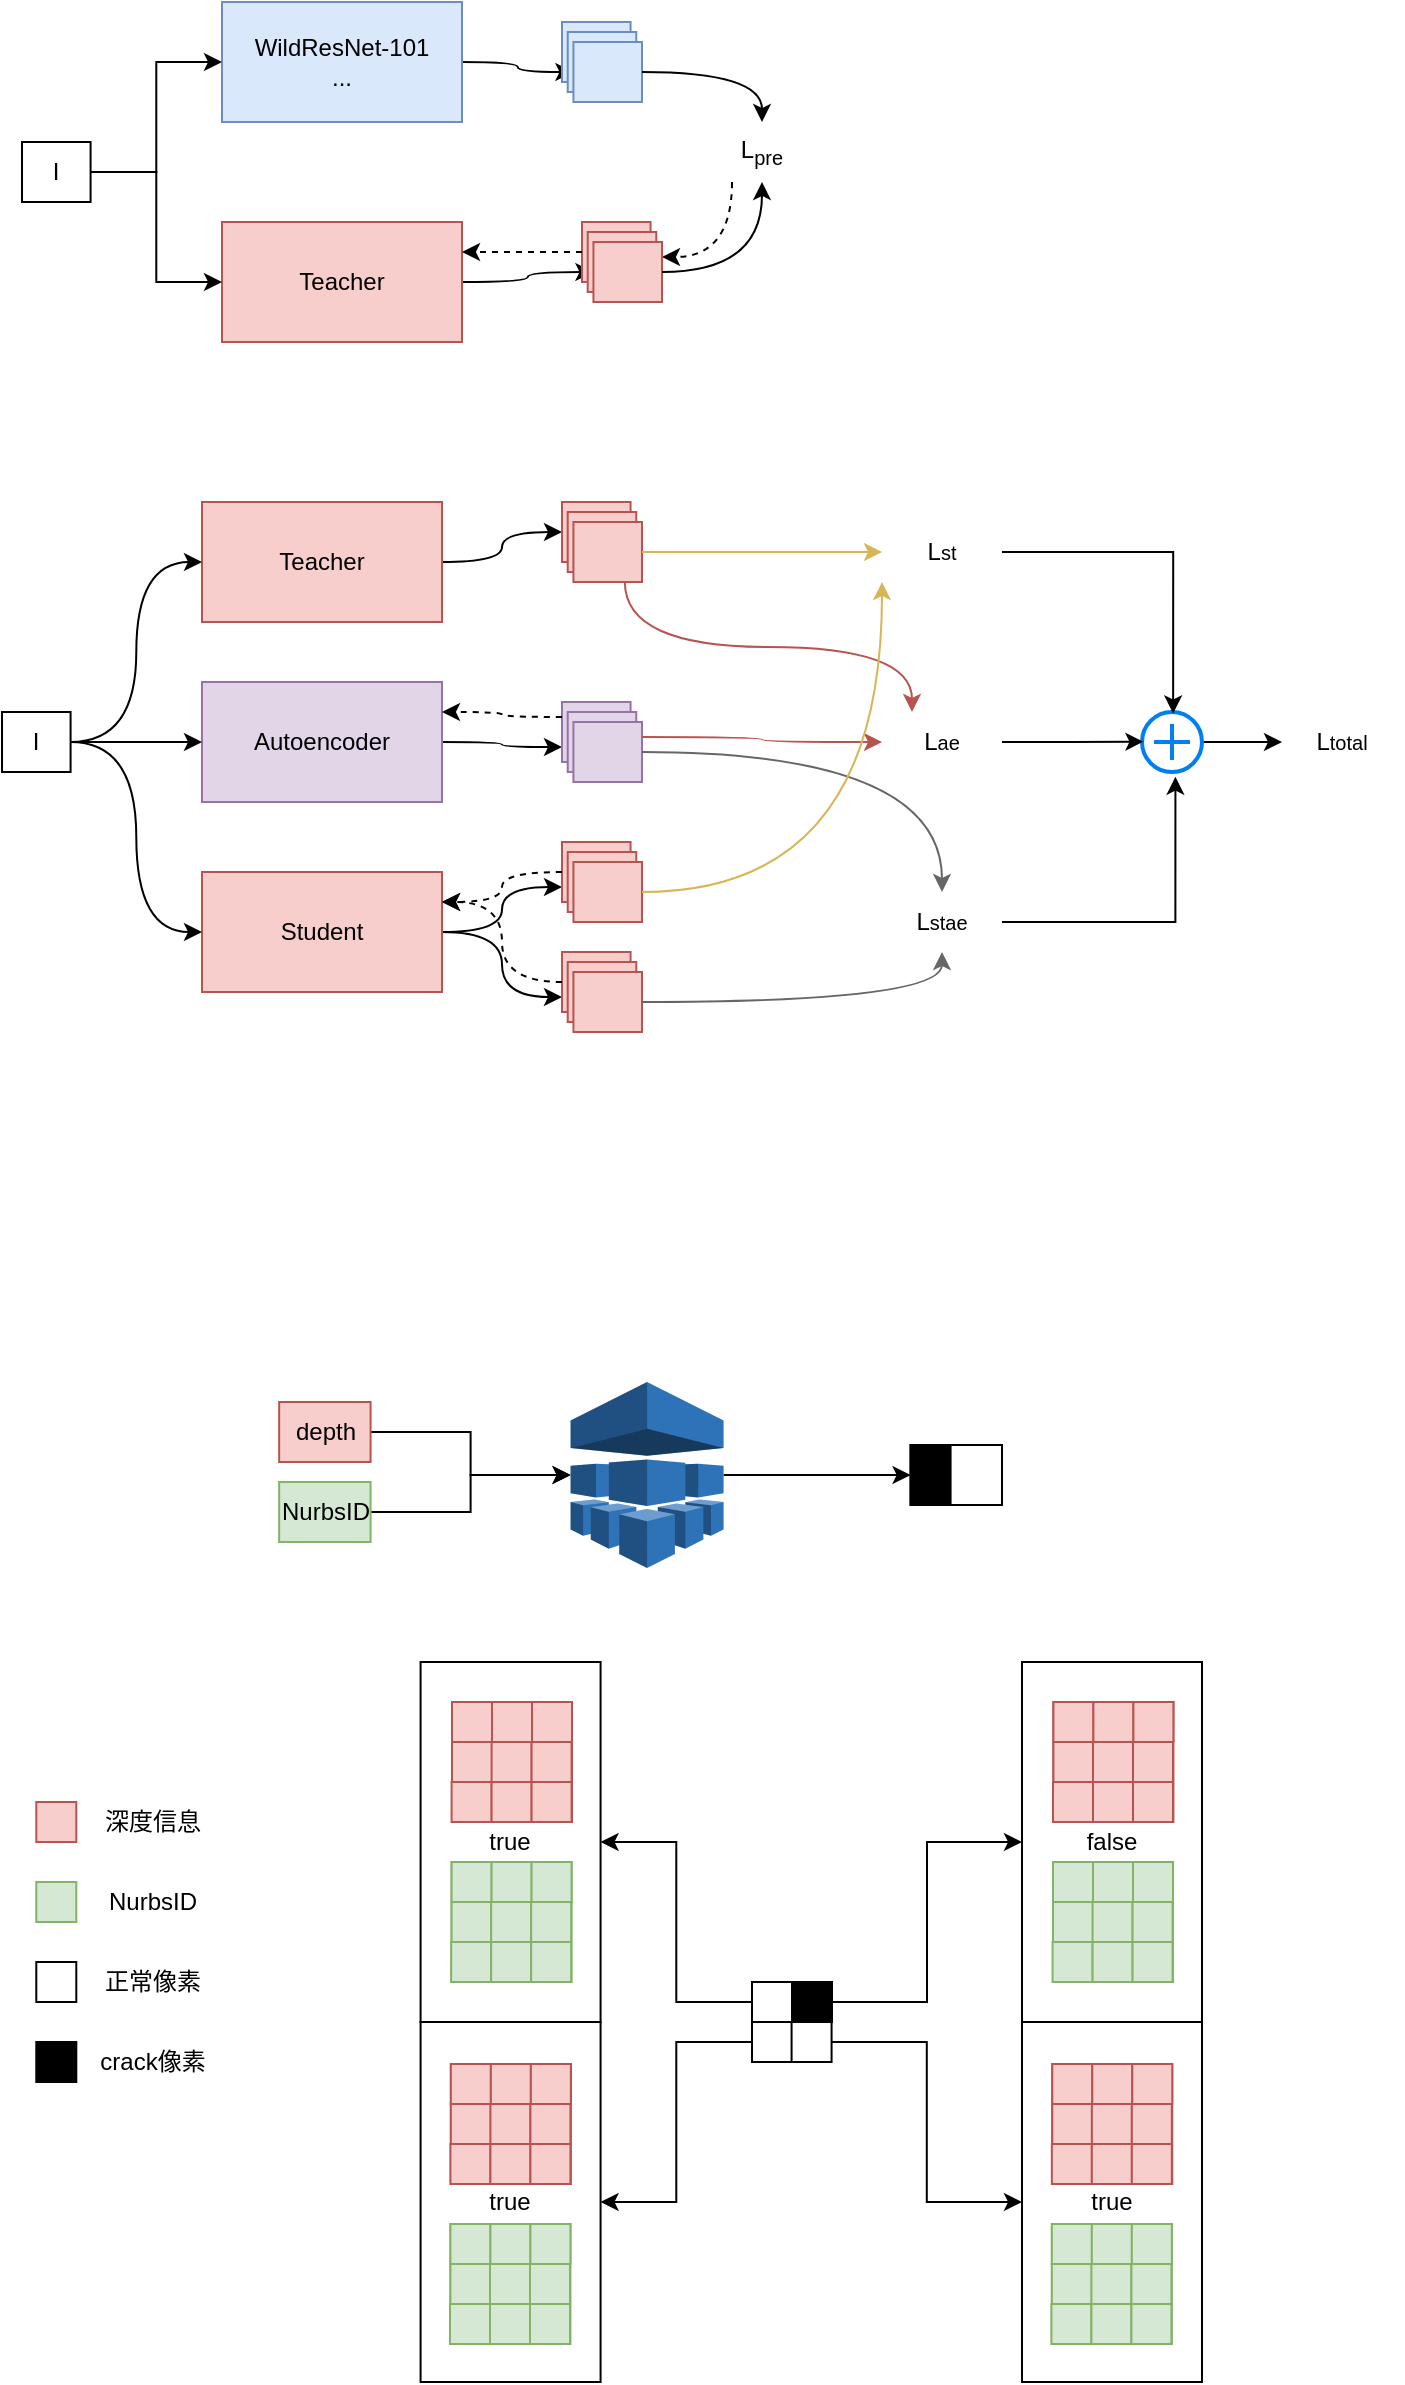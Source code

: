 <mxfile version="24.7.5">
  <diagram name="第 1 页" id="3Ep31RJp3vlBfozrUrYt">
    <mxGraphModel dx="1209" dy="681" grid="1" gridSize="10" guides="1" tooltips="1" connect="1" arrows="1" fold="1" page="1" pageScale="1" pageWidth="827" pageHeight="1169" math="0" shadow="0">
      <root>
        <mxCell id="0" />
        <mxCell id="1" parent="0" />
        <mxCell id="O3HgVME_zuuWC6tg6e7_-14" value="" style="edgeStyle=orthogonalEdgeStyle;rounded=0;orthogonalLoop=1;jettySize=auto;html=1;curved=1;" parent="1" source="O3HgVME_zuuWC6tg6e7_-1" target="O3HgVME_zuuWC6tg6e7_-12" edge="1">
          <mxGeometry relative="1" as="geometry" />
        </mxCell>
        <mxCell id="O3HgVME_zuuWC6tg6e7_-1" value="Teacher" style="rounded=0;whiteSpace=wrap;html=1;fillColor=#f8cecc;strokeColor=#b85450;" parent="1" vertex="1">
          <mxGeometry x="160" y="200" width="120" height="60" as="geometry" />
        </mxCell>
        <mxCell id="O3HgVME_zuuWC6tg6e7_-13" value="" style="edgeStyle=orthogonalEdgeStyle;rounded=0;orthogonalLoop=1;jettySize=auto;html=1;curved=1;" parent="1" source="O3HgVME_zuuWC6tg6e7_-2" target="O3HgVME_zuuWC6tg6e7_-7" edge="1">
          <mxGeometry relative="1" as="geometry" />
        </mxCell>
        <mxCell id="O3HgVME_zuuWC6tg6e7_-2" value="WildResNet-101&lt;div&gt;...&lt;/div&gt;" style="rounded=0;whiteSpace=wrap;html=1;fillColor=#dae8fc;strokeColor=#6c8ebf;" parent="1" vertex="1">
          <mxGeometry x="160" y="90" width="120" height="60" as="geometry" />
        </mxCell>
        <mxCell id="O3HgVME_zuuWC6tg6e7_-17" style="edgeStyle=orthogonalEdgeStyle;rounded=0;orthogonalLoop=1;jettySize=auto;html=1;exitX=0.25;exitY=1;exitDx=0;exitDy=0;entryX=1;entryY=0.25;entryDx=0;entryDy=0;curved=1;dashed=1;" parent="1" source="O3HgVME_zuuWC6tg6e7_-3" target="O3HgVME_zuuWC6tg6e7_-12" edge="1">
          <mxGeometry relative="1" as="geometry" />
        </mxCell>
        <mxCell id="O3HgVME_zuuWC6tg6e7_-3" value="L&lt;sub&gt;pre&lt;/sub&gt;" style="text;html=1;align=center;verticalAlign=middle;whiteSpace=wrap;rounded=0;" parent="1" vertex="1">
          <mxGeometry x="400" y="150" width="60" height="30" as="geometry" />
        </mxCell>
        <mxCell id="O3HgVME_zuuWC6tg6e7_-8" value="" style="group;" parent="1" vertex="1" connectable="0">
          <mxGeometry x="330" y="100" width="40" height="40" as="geometry" />
        </mxCell>
        <mxCell id="O3HgVME_zuuWC6tg6e7_-5" value="" style="rounded=0;whiteSpace=wrap;html=1;fillColor=#dae8fc;strokeColor=#6c8ebf;" parent="O3HgVME_zuuWC6tg6e7_-8" vertex="1">
          <mxGeometry width="34.286" height="30" as="geometry" />
        </mxCell>
        <mxCell id="O3HgVME_zuuWC6tg6e7_-6" value="" style="rounded=0;whiteSpace=wrap;html=1;fillColor=#dae8fc;strokeColor=#6c8ebf;" parent="O3HgVME_zuuWC6tg6e7_-8" vertex="1">
          <mxGeometry x="2.857" y="5" width="34.286" height="30" as="geometry" />
        </mxCell>
        <mxCell id="O3HgVME_zuuWC6tg6e7_-7" value="" style="rounded=0;whiteSpace=wrap;html=1;fillColor=#dae8fc;strokeColor=#6c8ebf;" parent="O3HgVME_zuuWC6tg6e7_-8" vertex="1">
          <mxGeometry x="5.714" y="10" width="34.286" height="30" as="geometry" />
        </mxCell>
        <mxCell id="O3HgVME_zuuWC6tg6e7_-9" value="" style="group;" parent="1" vertex="1" connectable="0">
          <mxGeometry x="340" y="200" width="40" height="40" as="geometry" />
        </mxCell>
        <mxCell id="O3HgVME_zuuWC6tg6e7_-10" value="" style="rounded=0;whiteSpace=wrap;html=1;fillColor=#f8cecc;strokeColor=#b85450;" parent="O3HgVME_zuuWC6tg6e7_-9" vertex="1">
          <mxGeometry width="34.286" height="30" as="geometry" />
        </mxCell>
        <mxCell id="O3HgVME_zuuWC6tg6e7_-11" value="" style="rounded=0;whiteSpace=wrap;html=1;fillColor=#f8cecc;strokeColor=#b85450;" parent="O3HgVME_zuuWC6tg6e7_-9" vertex="1">
          <mxGeometry x="2.857" y="5" width="34.286" height="30" as="geometry" />
        </mxCell>
        <mxCell id="O3HgVME_zuuWC6tg6e7_-12" value="" style="rounded=0;whiteSpace=wrap;html=1;fillColor=#f8cecc;strokeColor=#b85450;" parent="O3HgVME_zuuWC6tg6e7_-9" vertex="1">
          <mxGeometry x="5.714" y="10" width="34.286" height="30" as="geometry" />
        </mxCell>
        <mxCell id="O3HgVME_zuuWC6tg6e7_-15" style="edgeStyle=orthogonalEdgeStyle;rounded=0;orthogonalLoop=1;jettySize=auto;html=1;exitX=1;exitY=0.5;exitDx=0;exitDy=0;curved=1;" parent="1" source="O3HgVME_zuuWC6tg6e7_-7" target="O3HgVME_zuuWC6tg6e7_-3" edge="1">
          <mxGeometry relative="1" as="geometry" />
        </mxCell>
        <mxCell id="O3HgVME_zuuWC6tg6e7_-16" style="edgeStyle=orthogonalEdgeStyle;rounded=0;orthogonalLoop=1;jettySize=auto;html=1;exitX=1;exitY=0.5;exitDx=0;exitDy=0;entryX=0.5;entryY=1;entryDx=0;entryDy=0;curved=1;" parent="1" source="O3HgVME_zuuWC6tg6e7_-12" target="O3HgVME_zuuWC6tg6e7_-3" edge="1">
          <mxGeometry relative="1" as="geometry" />
        </mxCell>
        <mxCell id="O3HgVME_zuuWC6tg6e7_-18" style="edgeStyle=orthogonalEdgeStyle;rounded=0;orthogonalLoop=1;jettySize=auto;html=1;entryX=1;entryY=0.25;entryDx=0;entryDy=0;dashed=1;" parent="1" source="O3HgVME_zuuWC6tg6e7_-10" target="O3HgVME_zuuWC6tg6e7_-1" edge="1">
          <mxGeometry relative="1" as="geometry" />
        </mxCell>
        <mxCell id="O3HgVME_zuuWC6tg6e7_-54" style="edgeStyle=orthogonalEdgeStyle;rounded=0;orthogonalLoop=1;jettySize=auto;html=1;entryX=0;entryY=0.5;entryDx=0;entryDy=0;curved=1;" parent="1" source="O3HgVME_zuuWC6tg6e7_-19" target="O3HgVME_zuuWC6tg6e7_-47" edge="1">
          <mxGeometry relative="1" as="geometry" />
        </mxCell>
        <mxCell id="O3HgVME_zuuWC6tg6e7_-19" value="Teacher" style="rounded=0;whiteSpace=wrap;html=1;fillColor=#f8cecc;strokeColor=#b85450;" parent="1" vertex="1">
          <mxGeometry x="150" y="340" width="120" height="60" as="geometry" />
        </mxCell>
        <mxCell id="O3HgVME_zuuWC6tg6e7_-40" style="edgeStyle=orthogonalEdgeStyle;rounded=0;orthogonalLoop=1;jettySize=auto;html=1;exitX=1;exitY=0.5;exitDx=0;exitDy=0;entryX=0;entryY=0.75;entryDx=0;entryDy=0;curved=1;" parent="1" source="O3HgVME_zuuWC6tg6e7_-20" target="O3HgVME_zuuWC6tg6e7_-35" edge="1">
          <mxGeometry relative="1" as="geometry" />
        </mxCell>
        <mxCell id="O3HgVME_zuuWC6tg6e7_-41" style="edgeStyle=orthogonalEdgeStyle;rounded=0;orthogonalLoop=1;jettySize=auto;html=1;entryX=0;entryY=0.75;entryDx=0;entryDy=0;curved=1;" parent="1" source="O3HgVME_zuuWC6tg6e7_-20" target="O3HgVME_zuuWC6tg6e7_-31" edge="1">
          <mxGeometry relative="1" as="geometry" />
        </mxCell>
        <mxCell id="O3HgVME_zuuWC6tg6e7_-20" value="Student" style="rounded=0;whiteSpace=wrap;html=1;fillColor=#f8cecc;strokeColor=#b85450;" parent="1" vertex="1">
          <mxGeometry x="150" y="525" width="120" height="60" as="geometry" />
        </mxCell>
        <mxCell id="O3HgVME_zuuWC6tg6e7_-53" style="edgeStyle=orthogonalEdgeStyle;rounded=0;orthogonalLoop=1;jettySize=auto;html=1;exitX=1;exitY=0.5;exitDx=0;exitDy=0;entryX=0;entryY=0.75;entryDx=0;entryDy=0;curved=1;" parent="1" source="O3HgVME_zuuWC6tg6e7_-21" target="O3HgVME_zuuWC6tg6e7_-43" edge="1">
          <mxGeometry relative="1" as="geometry" />
        </mxCell>
        <mxCell id="O3HgVME_zuuWC6tg6e7_-21" value="Autoencoder" style="rounded=0;whiteSpace=wrap;html=1;fillColor=#e1d5e7;strokeColor=#9673a6;" parent="1" vertex="1">
          <mxGeometry x="150" y="430" width="120" height="60" as="geometry" />
        </mxCell>
        <mxCell id="O3HgVME_zuuWC6tg6e7_-67" value="" style="edgeStyle=orthogonalEdgeStyle;rounded=0;orthogonalLoop=1;jettySize=auto;html=1;" parent="1" source="O3HgVME_zuuWC6tg6e7_-22" target="O3HgVME_zuuWC6tg6e7_-66" edge="1">
          <mxGeometry relative="1" as="geometry" />
        </mxCell>
        <mxCell id="O3HgVME_zuuWC6tg6e7_-22" value="" style="html=1;verticalLabelPosition=bottom;align=center;labelBackgroundColor=#ffffff;verticalAlign=top;strokeWidth=2;strokeColor=#0080F0;shadow=0;dashed=0;shape=mxgraph.ios7.icons.add;" parent="1" vertex="1">
          <mxGeometry x="620" y="445" width="30" height="30" as="geometry" />
        </mxCell>
        <mxCell id="O3HgVME_zuuWC6tg6e7_-24" style="edgeStyle=orthogonalEdgeStyle;rounded=0;orthogonalLoop=1;jettySize=auto;html=1;exitX=1;exitY=0.5;exitDx=0;exitDy=0;entryX=0;entryY=0.5;entryDx=0;entryDy=0;" parent="1" source="O3HgVME_zuuWC6tg6e7_-23" target="O3HgVME_zuuWC6tg6e7_-2" edge="1">
          <mxGeometry relative="1" as="geometry" />
        </mxCell>
        <mxCell id="O3HgVME_zuuWC6tg6e7_-25" style="edgeStyle=orthogonalEdgeStyle;rounded=0;orthogonalLoop=1;jettySize=auto;html=1;entryX=0;entryY=0.5;entryDx=0;entryDy=0;" parent="1" source="O3HgVME_zuuWC6tg6e7_-23" target="O3HgVME_zuuWC6tg6e7_-1" edge="1">
          <mxGeometry relative="1" as="geometry" />
        </mxCell>
        <mxCell id="O3HgVME_zuuWC6tg6e7_-23" value="I" style="rounded=0;whiteSpace=wrap;html=1;" parent="1" vertex="1">
          <mxGeometry x="60.004" y="160" width="34.286" height="30" as="geometry" />
        </mxCell>
        <mxCell id="O3HgVME_zuuWC6tg6e7_-27" style="edgeStyle=orthogonalEdgeStyle;rounded=0;orthogonalLoop=1;jettySize=auto;html=1;entryX=0;entryY=0.5;entryDx=0;entryDy=0;curved=1;" parent="1" source="O3HgVME_zuuWC6tg6e7_-26" target="O3HgVME_zuuWC6tg6e7_-21" edge="1">
          <mxGeometry relative="1" as="geometry" />
        </mxCell>
        <mxCell id="O3HgVME_zuuWC6tg6e7_-28" style="edgeStyle=orthogonalEdgeStyle;rounded=0;orthogonalLoop=1;jettySize=auto;html=1;entryX=0;entryY=0.5;entryDx=0;entryDy=0;curved=1;" parent="1" source="O3HgVME_zuuWC6tg6e7_-26" target="O3HgVME_zuuWC6tg6e7_-19" edge="1">
          <mxGeometry relative="1" as="geometry" />
        </mxCell>
        <mxCell id="O3HgVME_zuuWC6tg6e7_-29" style="edgeStyle=orthogonalEdgeStyle;rounded=0;orthogonalLoop=1;jettySize=auto;html=1;entryX=0;entryY=0.5;entryDx=0;entryDy=0;curved=1;" parent="1" source="O3HgVME_zuuWC6tg6e7_-26" target="O3HgVME_zuuWC6tg6e7_-20" edge="1">
          <mxGeometry relative="1" as="geometry" />
        </mxCell>
        <mxCell id="O3HgVME_zuuWC6tg6e7_-26" value="I" style="rounded=0;whiteSpace=wrap;html=1;" parent="1" vertex="1">
          <mxGeometry x="50.004" y="445" width="34.286" height="30" as="geometry" />
        </mxCell>
        <mxCell id="O3HgVME_zuuWC6tg6e7_-30" value="" style="group;" parent="1" vertex="1" connectable="0">
          <mxGeometry x="330" y="565" width="40" height="40" as="geometry" />
        </mxCell>
        <mxCell id="O3HgVME_zuuWC6tg6e7_-31" value="" style="rounded=0;whiteSpace=wrap;html=1;fillColor=#f8cecc;strokeColor=#b85450;" parent="O3HgVME_zuuWC6tg6e7_-30" vertex="1">
          <mxGeometry width="34.286" height="30" as="geometry" />
        </mxCell>
        <mxCell id="O3HgVME_zuuWC6tg6e7_-32" value="" style="rounded=0;whiteSpace=wrap;html=1;fillColor=#f8cecc;strokeColor=#b85450;" parent="O3HgVME_zuuWC6tg6e7_-30" vertex="1">
          <mxGeometry x="2.857" y="5" width="34.286" height="30" as="geometry" />
        </mxCell>
        <mxCell id="O3HgVME_zuuWC6tg6e7_-33" value="" style="rounded=0;whiteSpace=wrap;html=1;fillColor=#f8cecc;strokeColor=#b85450;" parent="O3HgVME_zuuWC6tg6e7_-30" vertex="1">
          <mxGeometry x="5.714" y="10" width="34.286" height="30" as="geometry" />
        </mxCell>
        <mxCell id="O3HgVME_zuuWC6tg6e7_-34" value="" style="group;" parent="1" vertex="1" connectable="0">
          <mxGeometry x="330" y="510" width="40" height="40" as="geometry" />
        </mxCell>
        <mxCell id="O3HgVME_zuuWC6tg6e7_-35" value="" style="rounded=0;whiteSpace=wrap;html=1;fillColor=#f8cecc;strokeColor=#b85450;" parent="O3HgVME_zuuWC6tg6e7_-34" vertex="1">
          <mxGeometry width="34.286" height="30" as="geometry" />
        </mxCell>
        <mxCell id="O3HgVME_zuuWC6tg6e7_-36" value="" style="rounded=0;whiteSpace=wrap;html=1;fillColor=#f8cecc;strokeColor=#b85450;" parent="O3HgVME_zuuWC6tg6e7_-34" vertex="1">
          <mxGeometry x="2.857" y="5" width="34.286" height="30" as="geometry" />
        </mxCell>
        <mxCell id="O3HgVME_zuuWC6tg6e7_-37" value="" style="rounded=0;whiteSpace=wrap;html=1;fillColor=#f8cecc;strokeColor=#b85450;" parent="O3HgVME_zuuWC6tg6e7_-34" vertex="1">
          <mxGeometry x="5.714" y="10" width="34.286" height="30" as="geometry" />
        </mxCell>
        <mxCell id="O3HgVME_zuuWC6tg6e7_-38" style="edgeStyle=orthogonalEdgeStyle;rounded=0;orthogonalLoop=1;jettySize=auto;html=1;exitX=0;exitY=0.5;exitDx=0;exitDy=0;entryX=1;entryY=0.25;entryDx=0;entryDy=0;curved=1;dashed=1;" parent="1" source="O3HgVME_zuuWC6tg6e7_-35" target="O3HgVME_zuuWC6tg6e7_-20" edge="1">
          <mxGeometry relative="1" as="geometry" />
        </mxCell>
        <mxCell id="O3HgVME_zuuWC6tg6e7_-39" style="edgeStyle=orthogonalEdgeStyle;rounded=0;orthogonalLoop=1;jettySize=auto;html=1;exitX=0;exitY=0.5;exitDx=0;exitDy=0;entryX=1;entryY=0.25;entryDx=0;entryDy=0;curved=1;dashed=1;" parent="1" source="O3HgVME_zuuWC6tg6e7_-31" target="O3HgVME_zuuWC6tg6e7_-20" edge="1">
          <mxGeometry relative="1" as="geometry" />
        </mxCell>
        <mxCell id="O3HgVME_zuuWC6tg6e7_-42" value="" style="group;" parent="1" vertex="1" connectable="0">
          <mxGeometry x="330" y="440" width="40" height="40" as="geometry" />
        </mxCell>
        <mxCell id="O3HgVME_zuuWC6tg6e7_-43" value="" style="rounded=0;whiteSpace=wrap;html=1;fillColor=#e1d5e7;strokeColor=#9673a6;" parent="O3HgVME_zuuWC6tg6e7_-42" vertex="1">
          <mxGeometry width="34.286" height="30" as="geometry" />
        </mxCell>
        <mxCell id="O3HgVME_zuuWC6tg6e7_-44" value="" style="rounded=0;whiteSpace=wrap;html=1;fillColor=#e1d5e7;strokeColor=#9673a6;" parent="O3HgVME_zuuWC6tg6e7_-42" vertex="1">
          <mxGeometry x="2.857" y="5" width="34.286" height="30" as="geometry" />
        </mxCell>
        <mxCell id="O3HgVME_zuuWC6tg6e7_-45" value="" style="rounded=0;whiteSpace=wrap;html=1;fillColor=#e1d5e7;strokeColor=#9673a6;" parent="O3HgVME_zuuWC6tg6e7_-42" vertex="1">
          <mxGeometry x="5.714" y="10" width="34.286" height="30" as="geometry" />
        </mxCell>
        <mxCell id="O3HgVME_zuuWC6tg6e7_-46" value="" style="group;" parent="1" vertex="1" connectable="0">
          <mxGeometry x="330" y="340" width="40" height="40" as="geometry" />
        </mxCell>
        <mxCell id="O3HgVME_zuuWC6tg6e7_-47" value="" style="rounded=0;whiteSpace=wrap;html=1;fillColor=#f8cecc;strokeColor=#b85450;" parent="O3HgVME_zuuWC6tg6e7_-46" vertex="1">
          <mxGeometry width="34.286" height="30" as="geometry" />
        </mxCell>
        <mxCell id="O3HgVME_zuuWC6tg6e7_-48" value="" style="rounded=0;whiteSpace=wrap;html=1;fillColor=#f8cecc;strokeColor=#b85450;" parent="O3HgVME_zuuWC6tg6e7_-46" vertex="1">
          <mxGeometry x="2.857" y="5" width="34.286" height="30" as="geometry" />
        </mxCell>
        <mxCell id="O3HgVME_zuuWC6tg6e7_-49" value="" style="rounded=0;whiteSpace=wrap;html=1;fillColor=#f8cecc;strokeColor=#b85450;" parent="O3HgVME_zuuWC6tg6e7_-46" vertex="1">
          <mxGeometry x="5.714" y="10" width="34.286" height="30" as="geometry" />
        </mxCell>
        <mxCell id="O3HgVME_zuuWC6tg6e7_-51" value="L&lt;span style=&quot;font-size: 10px;&quot;&gt;st&lt;/span&gt;" style="text;html=1;align=center;verticalAlign=middle;whiteSpace=wrap;rounded=0;" parent="1" vertex="1">
          <mxGeometry x="490" y="350" width="60" height="30" as="geometry" />
        </mxCell>
        <mxCell id="O3HgVME_zuuWC6tg6e7_-52" style="edgeStyle=orthogonalEdgeStyle;rounded=0;orthogonalLoop=1;jettySize=auto;html=1;exitX=0;exitY=0.25;exitDx=0;exitDy=0;entryX=1;entryY=0.25;entryDx=0;entryDy=0;curved=1;dashed=1;" parent="1" source="O3HgVME_zuuWC6tg6e7_-43" target="O3HgVME_zuuWC6tg6e7_-21" edge="1">
          <mxGeometry relative="1" as="geometry" />
        </mxCell>
        <mxCell id="O3HgVME_zuuWC6tg6e7_-55" style="edgeStyle=orthogonalEdgeStyle;rounded=0;orthogonalLoop=1;jettySize=auto;html=1;exitX=1;exitY=0.5;exitDx=0;exitDy=0;curved=1;fillColor=#fff2cc;strokeColor=#d6b656;" parent="1" source="O3HgVME_zuuWC6tg6e7_-49" target="O3HgVME_zuuWC6tg6e7_-51" edge="1">
          <mxGeometry relative="1" as="geometry" />
        </mxCell>
        <mxCell id="O3HgVME_zuuWC6tg6e7_-57" value="L&lt;span style=&quot;font-size: 10px;&quot;&gt;stae&lt;/span&gt;" style="text;html=1;align=center;verticalAlign=middle;whiteSpace=wrap;rounded=0;" parent="1" vertex="1">
          <mxGeometry x="490" y="535" width="60" height="30" as="geometry" />
        </mxCell>
        <mxCell id="O3HgVME_zuuWC6tg6e7_-58" style="edgeStyle=orthogonalEdgeStyle;rounded=0;orthogonalLoop=1;jettySize=auto;html=1;exitX=1;exitY=0.5;exitDx=0;exitDy=0;entryX=0.5;entryY=1;entryDx=0;entryDy=0;curved=1;fillColor=#f5f5f5;strokeColor=#666666;" parent="1" source="O3HgVME_zuuWC6tg6e7_-33" target="O3HgVME_zuuWC6tg6e7_-57" edge="1">
          <mxGeometry relative="1" as="geometry" />
        </mxCell>
        <mxCell id="O3HgVME_zuuWC6tg6e7_-59" style="edgeStyle=orthogonalEdgeStyle;rounded=0;orthogonalLoop=1;jettySize=auto;html=1;exitX=1;exitY=0.5;exitDx=0;exitDy=0;curved=1;fillColor=#f5f5f5;strokeColor=#666666;" parent="1" source="O3HgVME_zuuWC6tg6e7_-45" target="O3HgVME_zuuWC6tg6e7_-57" edge="1">
          <mxGeometry relative="1" as="geometry" />
        </mxCell>
        <mxCell id="O3HgVME_zuuWC6tg6e7_-61" style="edgeStyle=orthogonalEdgeStyle;rounded=0;orthogonalLoop=1;jettySize=auto;html=1;exitX=1;exitY=0.25;exitDx=0;exitDy=0;entryX=0;entryY=0.5;entryDx=0;entryDy=0;curved=1;fillColor=#f8cecc;strokeColor=#b85450;" parent="1" source="O3HgVME_zuuWC6tg6e7_-45" target="O3HgVME_zuuWC6tg6e7_-60" edge="1">
          <mxGeometry relative="1" as="geometry" />
        </mxCell>
        <mxCell id="O3HgVME_zuuWC6tg6e7_-62" style="edgeStyle=orthogonalEdgeStyle;rounded=0;orthogonalLoop=1;jettySize=auto;html=1;exitX=0.75;exitY=1;exitDx=0;exitDy=0;entryX=0.25;entryY=0;entryDx=0;entryDy=0;curved=1;fillColor=#f8cecc;strokeColor=#b85450;" parent="1" source="O3HgVME_zuuWC6tg6e7_-49" target="O3HgVME_zuuWC6tg6e7_-60" edge="1">
          <mxGeometry relative="1" as="geometry" />
        </mxCell>
        <mxCell id="O3HgVME_zuuWC6tg6e7_-63" style="edgeStyle=orthogonalEdgeStyle;rounded=0;orthogonalLoop=1;jettySize=auto;html=1;exitX=1;exitY=0.5;exitDx=0;exitDy=0;entryX=0.519;entryY=0.025;entryDx=0;entryDy=0;entryPerimeter=0;" parent="1" source="O3HgVME_zuuWC6tg6e7_-51" target="O3HgVME_zuuWC6tg6e7_-22" edge="1">
          <mxGeometry relative="1" as="geometry" />
        </mxCell>
        <mxCell id="O3HgVME_zuuWC6tg6e7_-64" style="edgeStyle=orthogonalEdgeStyle;rounded=0;orthogonalLoop=1;jettySize=auto;html=1;exitX=1;exitY=0.5;exitDx=0;exitDy=0;entryX=0.024;entryY=0.495;entryDx=0;entryDy=0;entryPerimeter=0;" parent="1" source="O3HgVME_zuuWC6tg6e7_-60" target="O3HgVME_zuuWC6tg6e7_-22" edge="1">
          <mxGeometry relative="1" as="geometry" />
        </mxCell>
        <mxCell id="O3HgVME_zuuWC6tg6e7_-65" style="edgeStyle=orthogonalEdgeStyle;rounded=0;orthogonalLoop=1;jettySize=auto;html=1;exitX=1;exitY=0.5;exitDx=0;exitDy=0;entryX=0.557;entryY=1.079;entryDx=0;entryDy=0;entryPerimeter=0;" parent="1" source="O3HgVME_zuuWC6tg6e7_-57" target="O3HgVME_zuuWC6tg6e7_-22" edge="1">
          <mxGeometry relative="1" as="geometry" />
        </mxCell>
        <mxCell id="O3HgVME_zuuWC6tg6e7_-66" value="L&lt;span style=&quot;font-size: 10px;&quot;&gt;total&lt;/span&gt;" style="text;html=1;align=center;verticalAlign=middle;whiteSpace=wrap;rounded=0;" parent="1" vertex="1">
          <mxGeometry x="690" y="445" width="60" height="30" as="geometry" />
        </mxCell>
        <mxCell id="O3HgVME_zuuWC6tg6e7_-70" value="" style="edgeStyle=orthogonalEdgeStyle;rounded=0;orthogonalLoop=1;jettySize=auto;html=1;exitX=1;exitY=0.5;exitDx=0;exitDy=0;entryX=0;entryY=1;entryDx=0;entryDy=0;curved=1;fillColor=#fff2cc;strokeColor=#d6b656;" parent="1" source="O3HgVME_zuuWC6tg6e7_-37" target="O3HgVME_zuuWC6tg6e7_-51" edge="1">
          <mxGeometry relative="1" as="geometry">
            <mxPoint x="520" y="380" as="targetPoint" />
            <mxPoint x="370" y="535" as="sourcePoint" />
          </mxGeometry>
        </mxCell>
        <mxCell id="O3HgVME_zuuWC6tg6e7_-60" value="L&lt;span style=&quot;font-size: 10px;&quot;&gt;ae&lt;/span&gt;" style="text;html=1;align=center;verticalAlign=middle;whiteSpace=wrap;rounded=0;" parent="1" vertex="1">
          <mxGeometry x="490" y="445" width="60" height="30" as="geometry" />
        </mxCell>
        <mxCell id="O3HgVME_zuuWC6tg6e7_-76" style="edgeStyle=orthogonalEdgeStyle;rounded=0;orthogonalLoop=1;jettySize=auto;html=1;exitX=1;exitY=0.5;exitDx=0;exitDy=0;" parent="1" source="O3HgVME_zuuWC6tg6e7_-71" target="O3HgVME_zuuWC6tg6e7_-73" edge="1">
          <mxGeometry relative="1" as="geometry" />
        </mxCell>
        <mxCell id="O3HgVME_zuuWC6tg6e7_-71" value="depth" style="rounded=0;whiteSpace=wrap;html=1;fillColor=#f8cecc;strokeColor=#b85450;" parent="1" vertex="1">
          <mxGeometry x="188.58" y="790" width="45.71" height="30" as="geometry" />
        </mxCell>
        <mxCell id="O3HgVME_zuuWC6tg6e7_-77" style="edgeStyle=orthogonalEdgeStyle;rounded=0;orthogonalLoop=1;jettySize=auto;html=1;exitX=1;exitY=0.5;exitDx=0;exitDy=0;" parent="1" source="O3HgVME_zuuWC6tg6e7_-72" target="O3HgVME_zuuWC6tg6e7_-73" edge="1">
          <mxGeometry relative="1" as="geometry" />
        </mxCell>
        <mxCell id="O3HgVME_zuuWC6tg6e7_-72" value="NurbsID" style="rounded=0;whiteSpace=wrap;html=1;fillColor=#d5e8d4;strokeColor=#82b366;" parent="1" vertex="1">
          <mxGeometry x="188.58" y="830" width="45.71" height="30" as="geometry" />
        </mxCell>
        <mxCell id="O3HgVME_zuuWC6tg6e7_-78" style="edgeStyle=orthogonalEdgeStyle;rounded=0;orthogonalLoop=1;jettySize=auto;html=1;exitX=1;exitY=0.5;exitDx=0;exitDy=0;exitPerimeter=0;entryX=0;entryY=0.5;entryDx=0;entryDy=0;" parent="1" source="O3HgVME_zuuWC6tg6e7_-73" target="O3HgVME_zuuWC6tg6e7_-75" edge="1">
          <mxGeometry relative="1" as="geometry" />
        </mxCell>
        <mxCell id="O3HgVME_zuuWC6tg6e7_-73" value="" style="outlineConnect=0;dashed=0;verticalLabelPosition=bottom;verticalAlign=top;align=center;html=1;shape=mxgraph.aws3.machine_learning;fillColor=#2E73B8;gradientColor=none;" parent="1" vertex="1">
          <mxGeometry x="334.29" y="780" width="76.5" height="93" as="geometry" />
        </mxCell>
        <mxCell id="O3HgVME_zuuWC6tg6e7_-74" value="" style="rounded=0;whiteSpace=wrap;html=1;" parent="1" vertex="1">
          <mxGeometry x="504.29" y="811.5" width="45.71" height="30" as="geometry" />
        </mxCell>
        <mxCell id="O3HgVME_zuuWC6tg6e7_-75" value="" style="rounded=0;whiteSpace=wrap;html=1;fillColor=#000000;" parent="1" vertex="1">
          <mxGeometry x="504.29" y="811.5" width="20" height="30" as="geometry" />
        </mxCell>
        <mxCell id="DKTI8owrDRF7W_VHkosv-152" style="edgeStyle=orthogonalEdgeStyle;rounded=0;orthogonalLoop=1;jettySize=auto;html=1;exitX=0;exitY=0.5;exitDx=0;exitDy=0;entryX=1;entryY=0.5;entryDx=0;entryDy=0;" edge="1" parent="1" source="DKTI8owrDRF7W_VHkosv-21" target="DKTI8owrDRF7W_VHkosv-105">
          <mxGeometry relative="1" as="geometry" />
        </mxCell>
        <mxCell id="DKTI8owrDRF7W_VHkosv-21" value="" style="rounded=0;whiteSpace=wrap;html=1;" vertex="1" parent="1">
          <mxGeometry x="425" y="1080" width="20" height="20" as="geometry" />
        </mxCell>
        <mxCell id="DKTI8owrDRF7W_VHkosv-149" style="edgeStyle=orthogonalEdgeStyle;rounded=0;orthogonalLoop=1;jettySize=auto;html=1;" edge="1" parent="1" source="DKTI8owrDRF7W_VHkosv-22" target="DKTI8owrDRF7W_VHkosv-147">
          <mxGeometry relative="1" as="geometry" />
        </mxCell>
        <mxCell id="DKTI8owrDRF7W_VHkosv-22" value="" style="rounded=0;whiteSpace=wrap;html=1;fillColor=#000000;" vertex="1" parent="1">
          <mxGeometry x="445.0" y="1080" width="20" height="20" as="geometry" />
        </mxCell>
        <mxCell id="DKTI8owrDRF7W_VHkosv-151" style="edgeStyle=orthogonalEdgeStyle;rounded=0;orthogonalLoop=1;jettySize=auto;html=1;exitX=0;exitY=0.5;exitDx=0;exitDy=0;entryX=1;entryY=0.5;entryDx=0;entryDy=0;" edge="1" parent="1" source="DKTI8owrDRF7W_VHkosv-23" target="DKTI8owrDRF7W_VHkosv-106">
          <mxGeometry relative="1" as="geometry" />
        </mxCell>
        <mxCell id="DKTI8owrDRF7W_VHkosv-23" value="" style="rounded=0;whiteSpace=wrap;html=1;" vertex="1" parent="1">
          <mxGeometry x="425" y="1100" width="20" height="20" as="geometry" />
        </mxCell>
        <mxCell id="DKTI8owrDRF7W_VHkosv-150" style="edgeStyle=orthogonalEdgeStyle;rounded=0;orthogonalLoop=1;jettySize=auto;html=1;exitX=1;exitY=0.5;exitDx=0;exitDy=0;" edge="1" parent="1" source="DKTI8owrDRF7W_VHkosv-24" target="DKTI8owrDRF7W_VHkosv-148">
          <mxGeometry relative="1" as="geometry" />
        </mxCell>
        <mxCell id="DKTI8owrDRF7W_VHkosv-24" value="" style="rounded=0;whiteSpace=wrap;html=1;" vertex="1" parent="1">
          <mxGeometry x="444.79" y="1100" width="20" height="20" as="geometry" />
        </mxCell>
        <mxCell id="DKTI8owrDRF7W_VHkosv-25" value="" style="rounded=0;whiteSpace=wrap;html=1;fillColor=#f8cecc;strokeColor=#b85450;" vertex="1" parent="1">
          <mxGeometry x="275" y="940" width="60" height="60" as="geometry" />
        </mxCell>
        <mxCell id="DKTI8owrDRF7W_VHkosv-26" value="" style="rounded=0;whiteSpace=wrap;html=1;fillColor=#f8cecc;strokeColor=#b85450;" vertex="1" parent="1">
          <mxGeometry x="275" y="940" width="20" height="20" as="geometry" />
        </mxCell>
        <mxCell id="DKTI8owrDRF7W_VHkosv-27" value="" style="rounded=0;whiteSpace=wrap;html=1;fillColor=#f8cecc;strokeColor=#b85450;" vertex="1" parent="1">
          <mxGeometry x="295" y="940" width="20" height="20" as="geometry" />
        </mxCell>
        <mxCell id="DKTI8owrDRF7W_VHkosv-28" value="" style="rounded=0;whiteSpace=wrap;html=1;fillColor=#f8cecc;strokeColor=#b85450;" vertex="1" parent="1">
          <mxGeometry x="315" y="940" width="20" height="20" as="geometry" />
        </mxCell>
        <mxCell id="DKTI8owrDRF7W_VHkosv-29" value="" style="rounded=0;whiteSpace=wrap;html=1;fillColor=#f8cecc;strokeColor=#b85450;" vertex="1" parent="1">
          <mxGeometry x="275" y="960" width="20" height="20" as="geometry" />
        </mxCell>
        <mxCell id="DKTI8owrDRF7W_VHkosv-30" value="" style="rounded=0;whiteSpace=wrap;html=1;fillColor=#f8cecc;strokeColor=#b85450;" vertex="1" parent="1">
          <mxGeometry x="294.79" y="960" width="20" height="20" as="geometry" />
        </mxCell>
        <mxCell id="DKTI8owrDRF7W_VHkosv-31" value="" style="rounded=0;whiteSpace=wrap;html=1;fillColor=#f8cecc;strokeColor=#b85450;" vertex="1" parent="1">
          <mxGeometry x="314.79" y="960" width="20" height="20" as="geometry" />
        </mxCell>
        <mxCell id="DKTI8owrDRF7W_VHkosv-32" value="" style="rounded=0;whiteSpace=wrap;html=1;fillColor=#f8cecc;strokeColor=#b85450;" vertex="1" parent="1">
          <mxGeometry x="274.79" y="980" width="20" height="20" as="geometry" />
        </mxCell>
        <mxCell id="DKTI8owrDRF7W_VHkosv-33" value="" style="rounded=0;whiteSpace=wrap;html=1;fillColor=#f8cecc;strokeColor=#b85450;" vertex="1" parent="1">
          <mxGeometry x="294.79" y="980" width="20" height="20" as="geometry" />
        </mxCell>
        <mxCell id="DKTI8owrDRF7W_VHkosv-34" value="" style="rounded=0;whiteSpace=wrap;html=1;fillColor=#f8cecc;strokeColor=#b85450;" vertex="1" parent="1">
          <mxGeometry x="314.79" y="980" width="20" height="20" as="geometry" />
        </mxCell>
        <mxCell id="DKTI8owrDRF7W_VHkosv-35" value="" style="rounded=0;whiteSpace=wrap;html=1;fillColor=#d5e8d4;strokeColor=#82b366;" vertex="1" parent="1">
          <mxGeometry x="274.79" y="1020" width="60" height="60" as="geometry" />
        </mxCell>
        <mxCell id="DKTI8owrDRF7W_VHkosv-36" value="" style="rounded=0;whiteSpace=wrap;html=1;fillColor=#d5e8d4;strokeColor=#82b366;" vertex="1" parent="1">
          <mxGeometry x="274.79" y="1020" width="20" height="20" as="geometry" />
        </mxCell>
        <mxCell id="DKTI8owrDRF7W_VHkosv-37" value="" style="rounded=0;whiteSpace=wrap;html=1;fillColor=#d5e8d4;strokeColor=#82b366;" vertex="1" parent="1">
          <mxGeometry x="294.79" y="1020" width="20" height="20" as="geometry" />
        </mxCell>
        <mxCell id="DKTI8owrDRF7W_VHkosv-38" value="" style="rounded=0;whiteSpace=wrap;html=1;fillColor=#d5e8d4;strokeColor=#82b366;" vertex="1" parent="1">
          <mxGeometry x="314.79" y="1020" width="20" height="20" as="geometry" />
        </mxCell>
        <mxCell id="DKTI8owrDRF7W_VHkosv-39" value="" style="rounded=0;whiteSpace=wrap;html=1;fillColor=#d5e8d4;strokeColor=#82b366;" vertex="1" parent="1">
          <mxGeometry x="274.79" y="1040" width="20" height="20" as="geometry" />
        </mxCell>
        <mxCell id="DKTI8owrDRF7W_VHkosv-40" value="" style="rounded=0;whiteSpace=wrap;html=1;fillColor=#d5e8d4;strokeColor=#82b366;" vertex="1" parent="1">
          <mxGeometry x="294.58" y="1040" width="20" height="20" as="geometry" />
        </mxCell>
        <mxCell id="DKTI8owrDRF7W_VHkosv-41" value="" style="rounded=0;whiteSpace=wrap;html=1;fillColor=#d5e8d4;strokeColor=#82b366;" vertex="1" parent="1">
          <mxGeometry x="314.58" y="1040" width="20" height="20" as="geometry" />
        </mxCell>
        <mxCell id="DKTI8owrDRF7W_VHkosv-42" value="" style="rounded=0;whiteSpace=wrap;html=1;fillColor=#d5e8d4;strokeColor=#82b366;" vertex="1" parent="1">
          <mxGeometry x="274.58" y="1060" width="20" height="20" as="geometry" />
        </mxCell>
        <mxCell id="DKTI8owrDRF7W_VHkosv-43" value="" style="rounded=0;whiteSpace=wrap;html=1;fillColor=#d5e8d4;strokeColor=#82b366;" vertex="1" parent="1">
          <mxGeometry x="294.58" y="1060" width="20" height="20" as="geometry" />
        </mxCell>
        <mxCell id="DKTI8owrDRF7W_VHkosv-44" value="" style="rounded=0;whiteSpace=wrap;html=1;fillColor=#d5e8d4;strokeColor=#82b366;" vertex="1" parent="1">
          <mxGeometry x="314.58" y="1060" width="20" height="20" as="geometry" />
        </mxCell>
        <mxCell id="DKTI8owrDRF7W_VHkosv-85" value="" style="rounded=0;whiteSpace=wrap;html=1;fillColor=#f8cecc;strokeColor=#b85450;" vertex="1" parent="1">
          <mxGeometry x="274.42" y="1121" width="60" height="60" as="geometry" />
        </mxCell>
        <mxCell id="DKTI8owrDRF7W_VHkosv-86" value="" style="rounded=0;whiteSpace=wrap;html=1;fillColor=#f8cecc;strokeColor=#b85450;" vertex="1" parent="1">
          <mxGeometry x="274.42" y="1121" width="20" height="20" as="geometry" />
        </mxCell>
        <mxCell id="DKTI8owrDRF7W_VHkosv-87" value="" style="rounded=0;whiteSpace=wrap;html=1;fillColor=#f8cecc;strokeColor=#b85450;" vertex="1" parent="1">
          <mxGeometry x="294.42" y="1121" width="20" height="20" as="geometry" />
        </mxCell>
        <mxCell id="DKTI8owrDRF7W_VHkosv-88" value="" style="rounded=0;whiteSpace=wrap;html=1;fillColor=#f8cecc;strokeColor=#b85450;" vertex="1" parent="1">
          <mxGeometry x="314.42" y="1121" width="20" height="20" as="geometry" />
        </mxCell>
        <mxCell id="DKTI8owrDRF7W_VHkosv-89" value="" style="rounded=0;whiteSpace=wrap;html=1;fillColor=#f8cecc;strokeColor=#b85450;" vertex="1" parent="1">
          <mxGeometry x="274.42" y="1141" width="20" height="20" as="geometry" />
        </mxCell>
        <mxCell id="DKTI8owrDRF7W_VHkosv-90" value="" style="rounded=0;whiteSpace=wrap;html=1;fillColor=#f8cecc;strokeColor=#b85450;" vertex="1" parent="1">
          <mxGeometry x="294.21" y="1141" width="20" height="20" as="geometry" />
        </mxCell>
        <mxCell id="DKTI8owrDRF7W_VHkosv-91" value="" style="rounded=0;whiteSpace=wrap;html=1;fillColor=#f8cecc;strokeColor=#b85450;" vertex="1" parent="1">
          <mxGeometry x="314.21" y="1141" width="20" height="20" as="geometry" />
        </mxCell>
        <mxCell id="DKTI8owrDRF7W_VHkosv-92" value="" style="rounded=0;whiteSpace=wrap;html=1;fillColor=#f8cecc;strokeColor=#b85450;" vertex="1" parent="1">
          <mxGeometry x="274.21" y="1161" width="20" height="20" as="geometry" />
        </mxCell>
        <mxCell id="DKTI8owrDRF7W_VHkosv-93" value="" style="rounded=0;whiteSpace=wrap;html=1;fillColor=#f8cecc;strokeColor=#b85450;" vertex="1" parent="1">
          <mxGeometry x="294.21" y="1161" width="20" height="20" as="geometry" />
        </mxCell>
        <mxCell id="DKTI8owrDRF7W_VHkosv-94" value="" style="rounded=0;whiteSpace=wrap;html=1;fillColor=#f8cecc;strokeColor=#b85450;" vertex="1" parent="1">
          <mxGeometry x="314.21" y="1161" width="20" height="20" as="geometry" />
        </mxCell>
        <mxCell id="DKTI8owrDRF7W_VHkosv-95" value="" style="rounded=0;whiteSpace=wrap;html=1;fillColor=#d5e8d4;strokeColor=#82b366;" vertex="1" parent="1">
          <mxGeometry x="274.21" y="1201" width="60" height="60" as="geometry" />
        </mxCell>
        <mxCell id="DKTI8owrDRF7W_VHkosv-96" value="" style="rounded=0;whiteSpace=wrap;html=1;fillColor=#d5e8d4;strokeColor=#82b366;" vertex="1" parent="1">
          <mxGeometry x="274.21" y="1201" width="20" height="20" as="geometry" />
        </mxCell>
        <mxCell id="DKTI8owrDRF7W_VHkosv-97" value="" style="rounded=0;whiteSpace=wrap;html=1;fillColor=#d5e8d4;strokeColor=#82b366;" vertex="1" parent="1">
          <mxGeometry x="294.21" y="1201" width="20" height="20" as="geometry" />
        </mxCell>
        <mxCell id="DKTI8owrDRF7W_VHkosv-98" value="" style="rounded=0;whiteSpace=wrap;html=1;fillColor=#d5e8d4;strokeColor=#82b366;" vertex="1" parent="1">
          <mxGeometry x="314.21" y="1201" width="20" height="20" as="geometry" />
        </mxCell>
        <mxCell id="DKTI8owrDRF7W_VHkosv-99" value="" style="rounded=0;whiteSpace=wrap;html=1;fillColor=#d5e8d4;strokeColor=#82b366;" vertex="1" parent="1">
          <mxGeometry x="274.21" y="1221" width="20" height="20" as="geometry" />
        </mxCell>
        <mxCell id="DKTI8owrDRF7W_VHkosv-100" value="" style="rounded=0;whiteSpace=wrap;html=1;fillColor=#d5e8d4;strokeColor=#82b366;" vertex="1" parent="1">
          <mxGeometry x="294" y="1221" width="20" height="20" as="geometry" />
        </mxCell>
        <mxCell id="DKTI8owrDRF7W_VHkosv-101" value="" style="rounded=0;whiteSpace=wrap;html=1;fillColor=#d5e8d4;strokeColor=#82b366;" vertex="1" parent="1">
          <mxGeometry x="314.0" y="1221" width="20" height="20" as="geometry" />
        </mxCell>
        <mxCell id="DKTI8owrDRF7W_VHkosv-102" value="" style="rounded=0;whiteSpace=wrap;html=1;fillColor=#d5e8d4;strokeColor=#82b366;" vertex="1" parent="1">
          <mxGeometry x="274" y="1241" width="20" height="20" as="geometry" />
        </mxCell>
        <mxCell id="DKTI8owrDRF7W_VHkosv-103" value="" style="rounded=0;whiteSpace=wrap;html=1;fillColor=#d5e8d4;strokeColor=#82b366;" vertex="1" parent="1">
          <mxGeometry x="294" y="1241" width="20" height="20" as="geometry" />
        </mxCell>
        <mxCell id="DKTI8owrDRF7W_VHkosv-104" value="" style="rounded=0;whiteSpace=wrap;html=1;fillColor=#d5e8d4;strokeColor=#82b366;" vertex="1" parent="1">
          <mxGeometry x="314.0" y="1241" width="20" height="20" as="geometry" />
        </mxCell>
        <mxCell id="DKTI8owrDRF7W_VHkosv-105" value="true" style="rounded=0;whiteSpace=wrap;html=1;fillColor=none;" vertex="1" parent="1">
          <mxGeometry x="259.29" y="920" width="90" height="180" as="geometry" />
        </mxCell>
        <mxCell id="DKTI8owrDRF7W_VHkosv-106" value="true" style="rounded=0;whiteSpace=wrap;html=1;fillColor=none;" vertex="1" parent="1">
          <mxGeometry x="259.29" y="1100" width="90" height="180" as="geometry" />
        </mxCell>
        <mxCell id="DKTI8owrDRF7W_VHkosv-107" value="" style="rounded=0;whiteSpace=wrap;html=1;fillColor=#f8cecc;strokeColor=#b85450;" vertex="1" parent="1">
          <mxGeometry x="575.71" y="940" width="60" height="60" as="geometry" />
        </mxCell>
        <mxCell id="DKTI8owrDRF7W_VHkosv-108" value="" style="rounded=0;whiteSpace=wrap;html=1;fillColor=#f8cecc;strokeColor=#b85450;" vertex="1" parent="1">
          <mxGeometry x="575.71" y="940" width="20" height="20" as="geometry" />
        </mxCell>
        <mxCell id="DKTI8owrDRF7W_VHkosv-109" value="" style="rounded=0;whiteSpace=wrap;html=1;fillColor=#f8cecc;strokeColor=#b85450;" vertex="1" parent="1">
          <mxGeometry x="595.71" y="940" width="20" height="20" as="geometry" />
        </mxCell>
        <mxCell id="DKTI8owrDRF7W_VHkosv-110" value="" style="rounded=0;whiteSpace=wrap;html=1;fillColor=#f8cecc;strokeColor=#b85450;" vertex="1" parent="1">
          <mxGeometry x="615.71" y="940" width="20" height="20" as="geometry" />
        </mxCell>
        <mxCell id="DKTI8owrDRF7W_VHkosv-111" value="" style="rounded=0;whiteSpace=wrap;html=1;fillColor=#f8cecc;strokeColor=#b85450;" vertex="1" parent="1">
          <mxGeometry x="575.71" y="960" width="20" height="20" as="geometry" />
        </mxCell>
        <mxCell id="DKTI8owrDRF7W_VHkosv-112" value="" style="rounded=0;whiteSpace=wrap;html=1;fillColor=#f8cecc;strokeColor=#b85450;" vertex="1" parent="1">
          <mxGeometry x="595.5" y="960" width="20" height="20" as="geometry" />
        </mxCell>
        <mxCell id="DKTI8owrDRF7W_VHkosv-113" value="" style="rounded=0;whiteSpace=wrap;html=1;fillColor=#f8cecc;strokeColor=#b85450;" vertex="1" parent="1">
          <mxGeometry x="615.5" y="960" width="20" height="20" as="geometry" />
        </mxCell>
        <mxCell id="DKTI8owrDRF7W_VHkosv-114" value="" style="rounded=0;whiteSpace=wrap;html=1;fillColor=#f8cecc;strokeColor=#b85450;" vertex="1" parent="1">
          <mxGeometry x="575.5" y="980" width="20" height="20" as="geometry" />
        </mxCell>
        <mxCell id="DKTI8owrDRF7W_VHkosv-115" value="" style="rounded=0;whiteSpace=wrap;html=1;fillColor=#f8cecc;strokeColor=#b85450;" vertex="1" parent="1">
          <mxGeometry x="595.5" y="980" width="20" height="20" as="geometry" />
        </mxCell>
        <mxCell id="DKTI8owrDRF7W_VHkosv-116" value="" style="rounded=0;whiteSpace=wrap;html=1;fillColor=#f8cecc;strokeColor=#b85450;" vertex="1" parent="1">
          <mxGeometry x="615.5" y="980" width="20" height="20" as="geometry" />
        </mxCell>
        <mxCell id="DKTI8owrDRF7W_VHkosv-117" value="" style="rounded=0;whiteSpace=wrap;html=1;fillColor=#d5e8d4;strokeColor=#82b366;" vertex="1" parent="1">
          <mxGeometry x="575.5" y="1020" width="60" height="60" as="geometry" />
        </mxCell>
        <mxCell id="DKTI8owrDRF7W_VHkosv-118" value="" style="rounded=0;whiteSpace=wrap;html=1;fillColor=#d5e8d4;strokeColor=#82b366;" vertex="1" parent="1">
          <mxGeometry x="575.5" y="1020" width="20" height="20" as="geometry" />
        </mxCell>
        <mxCell id="DKTI8owrDRF7W_VHkosv-119" value="" style="rounded=0;whiteSpace=wrap;html=1;fillColor=#d5e8d4;strokeColor=#82b366;" vertex="1" parent="1">
          <mxGeometry x="595.5" y="1020" width="20" height="20" as="geometry" />
        </mxCell>
        <mxCell id="DKTI8owrDRF7W_VHkosv-120" value="" style="rounded=0;whiteSpace=wrap;html=1;fillColor=#d5e8d4;strokeColor=#82b366;" vertex="1" parent="1">
          <mxGeometry x="615.5" y="1020" width="20" height="20" as="geometry" />
        </mxCell>
        <mxCell id="DKTI8owrDRF7W_VHkosv-121" value="" style="rounded=0;whiteSpace=wrap;html=1;fillColor=#d5e8d4;strokeColor=#82b366;" vertex="1" parent="1">
          <mxGeometry x="575.5" y="1040" width="20" height="20" as="geometry" />
        </mxCell>
        <mxCell id="DKTI8owrDRF7W_VHkosv-122" value="" style="rounded=0;whiteSpace=wrap;html=1;fillColor=#d5e8d4;strokeColor=#82b366;" vertex="1" parent="1">
          <mxGeometry x="595.29" y="1040" width="20" height="20" as="geometry" />
        </mxCell>
        <mxCell id="DKTI8owrDRF7W_VHkosv-123" value="" style="rounded=0;whiteSpace=wrap;html=1;fillColor=#d5e8d4;strokeColor=#82b366;" vertex="1" parent="1">
          <mxGeometry x="615.29" y="1040" width="20" height="20" as="geometry" />
        </mxCell>
        <mxCell id="DKTI8owrDRF7W_VHkosv-124" value="" style="rounded=0;whiteSpace=wrap;html=1;fillColor=#d5e8d4;strokeColor=#82b366;" vertex="1" parent="1">
          <mxGeometry x="575.29" y="1060" width="20" height="20" as="geometry" />
        </mxCell>
        <mxCell id="DKTI8owrDRF7W_VHkosv-125" value="" style="rounded=0;whiteSpace=wrap;html=1;fillColor=#d5e8d4;strokeColor=#82b366;" vertex="1" parent="1">
          <mxGeometry x="595.29" y="1060" width="20" height="20" as="geometry" />
        </mxCell>
        <mxCell id="DKTI8owrDRF7W_VHkosv-126" value="" style="rounded=0;whiteSpace=wrap;html=1;fillColor=#d5e8d4;strokeColor=#82b366;" vertex="1" parent="1">
          <mxGeometry x="615.29" y="1060" width="20" height="20" as="geometry" />
        </mxCell>
        <mxCell id="DKTI8owrDRF7W_VHkosv-127" value="" style="rounded=0;whiteSpace=wrap;html=1;fillColor=#f8cecc;strokeColor=#b85450;" vertex="1" parent="1">
          <mxGeometry x="575.13" y="1121" width="60" height="60" as="geometry" />
        </mxCell>
        <mxCell id="DKTI8owrDRF7W_VHkosv-128" value="" style="rounded=0;whiteSpace=wrap;html=1;fillColor=#f8cecc;strokeColor=#b85450;" vertex="1" parent="1">
          <mxGeometry x="575.13" y="1121" width="20" height="20" as="geometry" />
        </mxCell>
        <mxCell id="DKTI8owrDRF7W_VHkosv-129" value="" style="rounded=0;whiteSpace=wrap;html=1;fillColor=#f8cecc;strokeColor=#b85450;" vertex="1" parent="1">
          <mxGeometry x="595.13" y="1121" width="20" height="20" as="geometry" />
        </mxCell>
        <mxCell id="DKTI8owrDRF7W_VHkosv-130" value="" style="rounded=0;whiteSpace=wrap;html=1;fillColor=#f8cecc;strokeColor=#b85450;" vertex="1" parent="1">
          <mxGeometry x="615.13" y="1121" width="20" height="20" as="geometry" />
        </mxCell>
        <mxCell id="DKTI8owrDRF7W_VHkosv-131" value="" style="rounded=0;whiteSpace=wrap;html=1;fillColor=#f8cecc;strokeColor=#b85450;" vertex="1" parent="1">
          <mxGeometry x="575.13" y="1141" width="20" height="20" as="geometry" />
        </mxCell>
        <mxCell id="DKTI8owrDRF7W_VHkosv-132" value="" style="rounded=0;whiteSpace=wrap;html=1;fillColor=#f8cecc;strokeColor=#b85450;" vertex="1" parent="1">
          <mxGeometry x="594.92" y="1141" width="20" height="20" as="geometry" />
        </mxCell>
        <mxCell id="DKTI8owrDRF7W_VHkosv-133" value="" style="rounded=0;whiteSpace=wrap;html=1;fillColor=#f8cecc;strokeColor=#b85450;" vertex="1" parent="1">
          <mxGeometry x="614.92" y="1141" width="20" height="20" as="geometry" />
        </mxCell>
        <mxCell id="DKTI8owrDRF7W_VHkosv-134" value="" style="rounded=0;whiteSpace=wrap;html=1;fillColor=#f8cecc;strokeColor=#b85450;" vertex="1" parent="1">
          <mxGeometry x="574.92" y="1161" width="20" height="20" as="geometry" />
        </mxCell>
        <mxCell id="DKTI8owrDRF7W_VHkosv-135" value="" style="rounded=0;whiteSpace=wrap;html=1;fillColor=#f8cecc;strokeColor=#b85450;" vertex="1" parent="1">
          <mxGeometry x="594.92" y="1161" width="20" height="20" as="geometry" />
        </mxCell>
        <mxCell id="DKTI8owrDRF7W_VHkosv-136" value="" style="rounded=0;whiteSpace=wrap;html=1;fillColor=#f8cecc;strokeColor=#b85450;" vertex="1" parent="1">
          <mxGeometry x="614.92" y="1161" width="20" height="20" as="geometry" />
        </mxCell>
        <mxCell id="DKTI8owrDRF7W_VHkosv-137" value="" style="rounded=0;whiteSpace=wrap;html=1;fillColor=#d5e8d4;strokeColor=#82b366;" vertex="1" parent="1">
          <mxGeometry x="574.92" y="1201" width="60" height="60" as="geometry" />
        </mxCell>
        <mxCell id="DKTI8owrDRF7W_VHkosv-138" value="" style="rounded=0;whiteSpace=wrap;html=1;fillColor=#d5e8d4;strokeColor=#82b366;" vertex="1" parent="1">
          <mxGeometry x="574.92" y="1201" width="20" height="20" as="geometry" />
        </mxCell>
        <mxCell id="DKTI8owrDRF7W_VHkosv-139" value="" style="rounded=0;whiteSpace=wrap;html=1;fillColor=#d5e8d4;strokeColor=#82b366;" vertex="1" parent="1">
          <mxGeometry x="594.92" y="1201" width="20" height="20" as="geometry" />
        </mxCell>
        <mxCell id="DKTI8owrDRF7W_VHkosv-140" value="" style="rounded=0;whiteSpace=wrap;html=1;fillColor=#d5e8d4;strokeColor=#82b366;" vertex="1" parent="1">
          <mxGeometry x="614.92" y="1201" width="20" height="20" as="geometry" />
        </mxCell>
        <mxCell id="DKTI8owrDRF7W_VHkosv-141" value="" style="rounded=0;whiteSpace=wrap;html=1;fillColor=#d5e8d4;strokeColor=#82b366;" vertex="1" parent="1">
          <mxGeometry x="574.92" y="1221" width="20" height="20" as="geometry" />
        </mxCell>
        <mxCell id="DKTI8owrDRF7W_VHkosv-142" value="" style="rounded=0;whiteSpace=wrap;html=1;fillColor=#d5e8d4;strokeColor=#82b366;" vertex="1" parent="1">
          <mxGeometry x="594.71" y="1221" width="20" height="20" as="geometry" />
        </mxCell>
        <mxCell id="DKTI8owrDRF7W_VHkosv-143" value="" style="rounded=0;whiteSpace=wrap;html=1;fillColor=#d5e8d4;strokeColor=#82b366;" vertex="1" parent="1">
          <mxGeometry x="614.71" y="1221" width="20" height="20" as="geometry" />
        </mxCell>
        <mxCell id="DKTI8owrDRF7W_VHkosv-144" value="" style="rounded=0;whiteSpace=wrap;html=1;fillColor=#d5e8d4;strokeColor=#82b366;" vertex="1" parent="1">
          <mxGeometry x="574.71" y="1241" width="20" height="20" as="geometry" />
        </mxCell>
        <mxCell id="DKTI8owrDRF7W_VHkosv-145" value="" style="rounded=0;whiteSpace=wrap;html=1;fillColor=#d5e8d4;strokeColor=#82b366;" vertex="1" parent="1">
          <mxGeometry x="594.71" y="1241" width="20" height="20" as="geometry" />
        </mxCell>
        <mxCell id="DKTI8owrDRF7W_VHkosv-146" value="" style="rounded=0;whiteSpace=wrap;html=1;fillColor=#d5e8d4;strokeColor=#82b366;" vertex="1" parent="1">
          <mxGeometry x="614.71" y="1241" width="20" height="20" as="geometry" />
        </mxCell>
        <mxCell id="DKTI8owrDRF7W_VHkosv-147" value="false" style="rounded=0;whiteSpace=wrap;html=1;fillColor=none;" vertex="1" parent="1">
          <mxGeometry x="560" y="920" width="90" height="180" as="geometry" />
        </mxCell>
        <mxCell id="DKTI8owrDRF7W_VHkosv-148" value="true" style="rounded=0;whiteSpace=wrap;html=1;fillColor=none;" vertex="1" parent="1">
          <mxGeometry x="560" y="1100" width="90" height="180" as="geometry" />
        </mxCell>
        <mxCell id="DKTI8owrDRF7W_VHkosv-153" value="" style="rounded=0;whiteSpace=wrap;html=1;fillColor=#d5e8d4;strokeColor=#82b366;" vertex="1" parent="1">
          <mxGeometry x="67.15" y="1030" width="20" height="20" as="geometry" />
        </mxCell>
        <mxCell id="DKTI8owrDRF7W_VHkosv-154" value="" style="rounded=0;whiteSpace=wrap;html=1;fillColor=#f8cecc;strokeColor=#b85450;" vertex="1" parent="1">
          <mxGeometry x="67.15" y="990" width="20" height="20" as="geometry" />
        </mxCell>
        <mxCell id="DKTI8owrDRF7W_VHkosv-155" value="" style="rounded=0;whiteSpace=wrap;html=1;" vertex="1" parent="1">
          <mxGeometry x="67.15" y="1070" width="20" height="20" as="geometry" />
        </mxCell>
        <mxCell id="DKTI8owrDRF7W_VHkosv-156" value="" style="rounded=0;whiteSpace=wrap;html=1;fillColor=#000000;" vertex="1" parent="1">
          <mxGeometry x="67.15" y="1110" width="20" height="20" as="geometry" />
        </mxCell>
        <mxCell id="DKTI8owrDRF7W_VHkosv-157" value="深度信息" style="text;html=1;align=center;verticalAlign=middle;resizable=0;points=[];autosize=1;strokeColor=none;fillColor=none;" vertex="1" parent="1">
          <mxGeometry x="90" y="985" width="70" height="30" as="geometry" />
        </mxCell>
        <mxCell id="DKTI8owrDRF7W_VHkosv-158" value="NurbsID" style="text;html=1;align=center;verticalAlign=middle;resizable=0;points=[];autosize=1;strokeColor=none;fillColor=none;" vertex="1" parent="1">
          <mxGeometry x="90" y="1025" width="70" height="30" as="geometry" />
        </mxCell>
        <mxCell id="DKTI8owrDRF7W_VHkosv-159" value="正常像素" style="text;html=1;align=center;verticalAlign=middle;resizable=0;points=[];autosize=1;strokeColor=none;fillColor=none;" vertex="1" parent="1">
          <mxGeometry x="90" y="1065" width="70" height="30" as="geometry" />
        </mxCell>
        <mxCell id="DKTI8owrDRF7W_VHkosv-160" value="crack像素" style="text;html=1;align=center;verticalAlign=middle;resizable=0;points=[];autosize=1;strokeColor=none;fillColor=none;" vertex="1" parent="1">
          <mxGeometry x="85" y="1105" width="80" height="30" as="geometry" />
        </mxCell>
      </root>
    </mxGraphModel>
  </diagram>
</mxfile>
